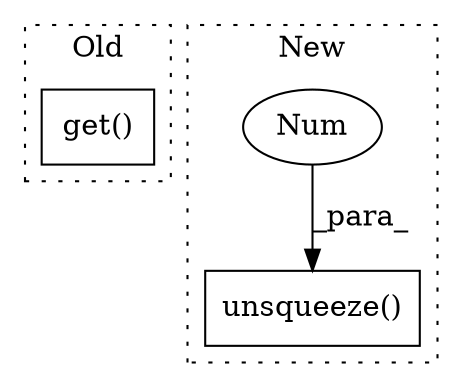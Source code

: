digraph G {
subgraph cluster0 {
1 [label="get()" a="75" s="9093" l="23" shape="box"];
label = "Old";
style="dotted";
}
subgraph cluster1 {
2 [label="unsqueeze()" a="75" s="8507,8539" l="31,1" shape="box"];
3 [label="Num" a="76" s="8538" l="1" shape="ellipse"];
label = "New";
style="dotted";
}
3 -> 2 [label="_para_"];
}